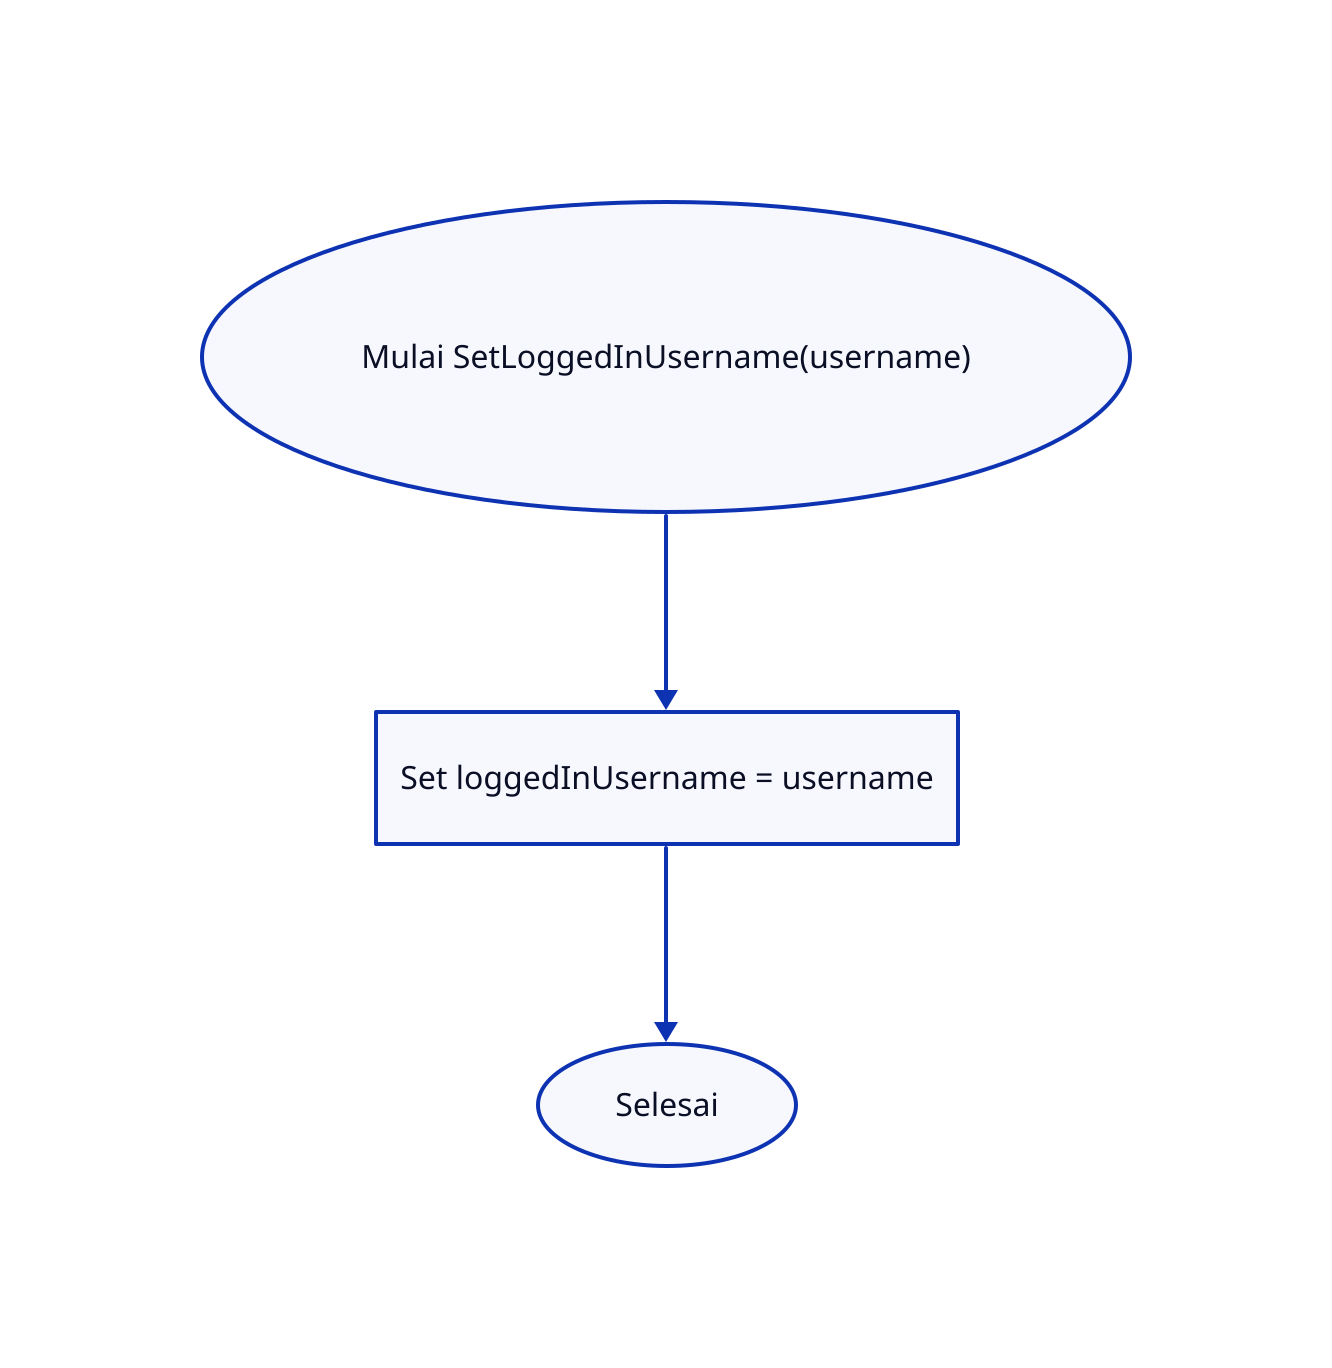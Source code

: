 direction: down

start: "Mulai SetLoggedInUsername(username)" {
  shape: oval
}

setUsername: "Set loggedInUsername = username" {
  shape: rectangle
}

end: "Selesai" {
  shape: oval
}

start -> setUsername -> end
